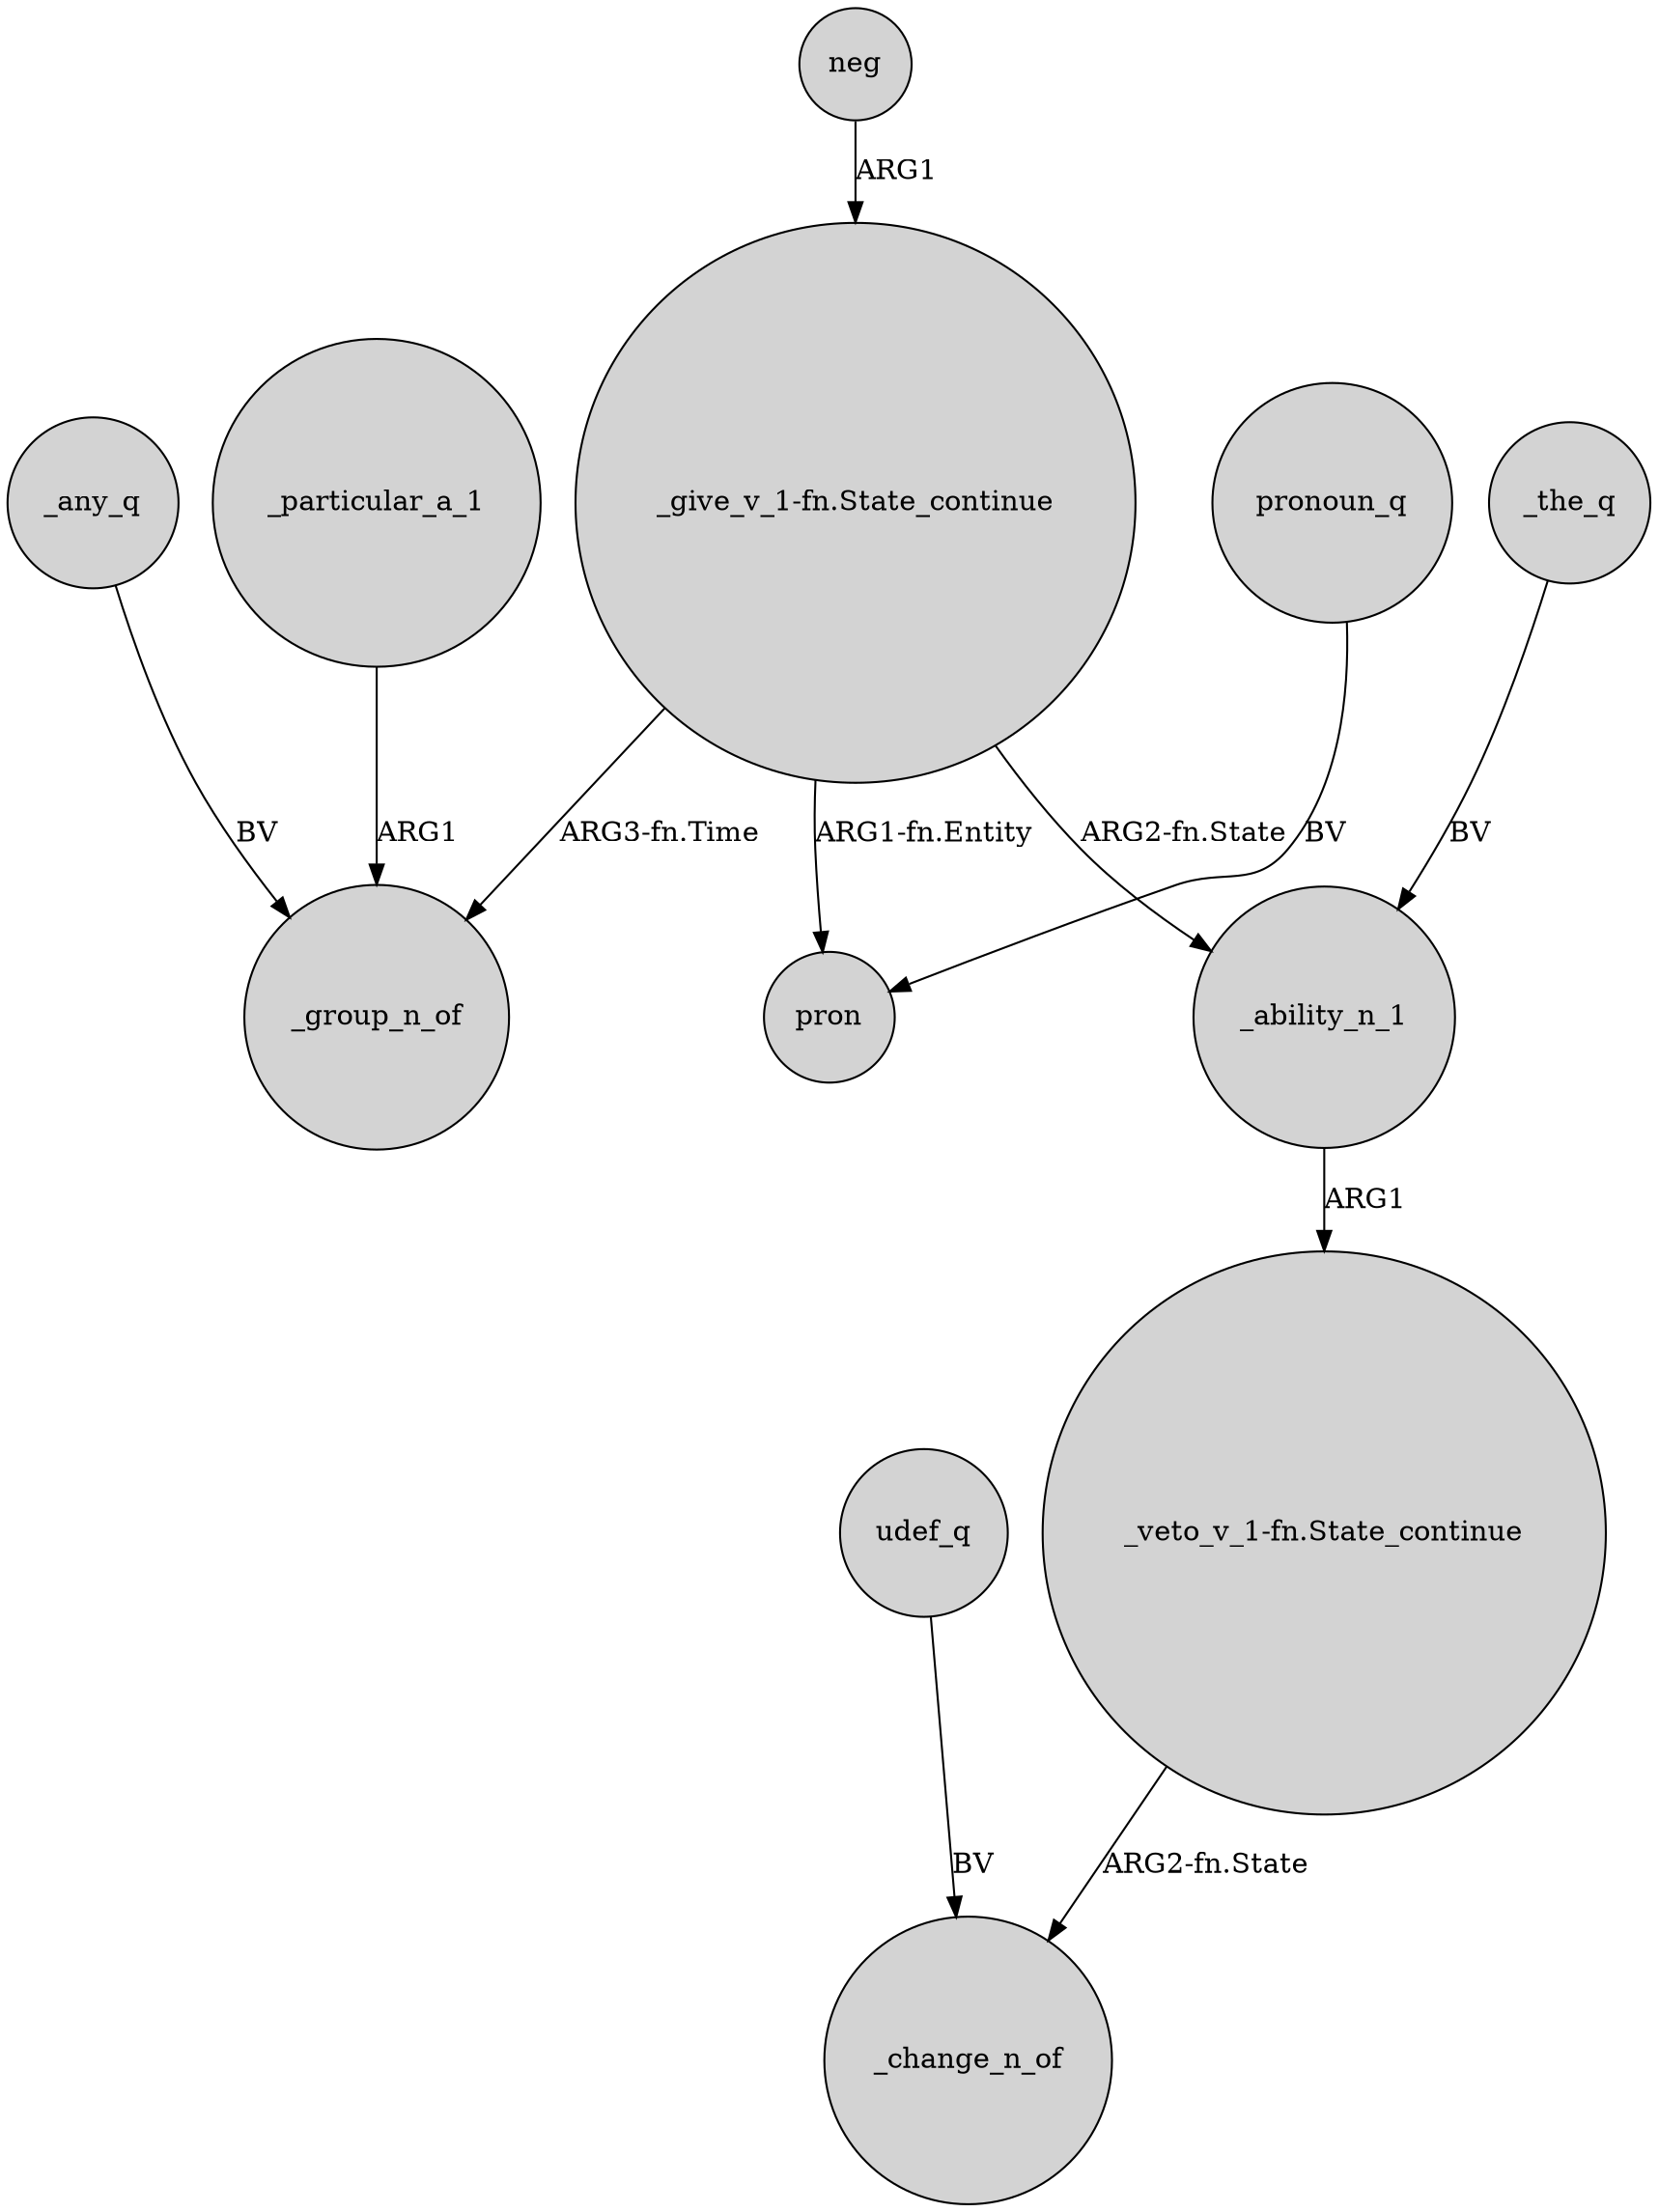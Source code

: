 digraph {
	node [shape=circle style=filled]
	_particular_a_1 -> _group_n_of [label=ARG1]
	udef_q -> _change_n_of [label=BV]
	"_give_v_1-fn.State_continue" -> pron [label="ARG1-fn.Entity"]
	_any_q -> _group_n_of [label=BV]
	_the_q -> _ability_n_1 [label=BV]
	"_veto_v_1-fn.State_continue" -> _change_n_of [label="ARG2-fn.State"]
	_ability_n_1 -> "_veto_v_1-fn.State_continue" [label=ARG1]
	neg -> "_give_v_1-fn.State_continue" [label=ARG1]
	pronoun_q -> pron [label=BV]
	"_give_v_1-fn.State_continue" -> _group_n_of [label="ARG3-fn.Time"]
	"_give_v_1-fn.State_continue" -> _ability_n_1 [label="ARG2-fn.State"]
}
